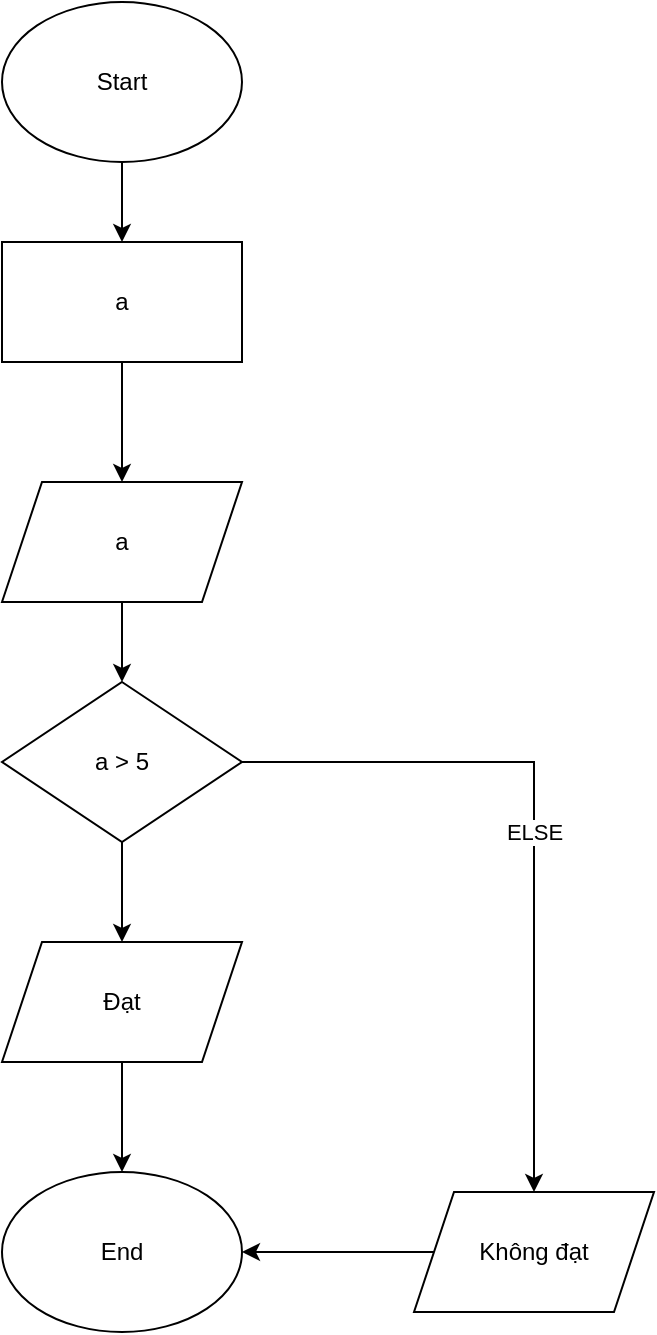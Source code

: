 <mxfile version="25.0.3">
  <diagram id="C5RBs43oDa-KdzZeNtuy" name="Page-1">
    <mxGraphModel dx="1050" dy="557" grid="1" gridSize="10" guides="1" tooltips="1" connect="1" arrows="1" fold="1" page="1" pageScale="1" pageWidth="827" pageHeight="1169" math="0" shadow="0">
      <root>
        <mxCell id="WIyWlLk6GJQsqaUBKTNV-0" />
        <mxCell id="WIyWlLk6GJQsqaUBKTNV-1" parent="WIyWlLk6GJQsqaUBKTNV-0" />
        <mxCell id="32ry2aj6ZUH-sRgtjtfR-2" value="" style="edgeStyle=orthogonalEdgeStyle;rounded=0;orthogonalLoop=1;jettySize=auto;html=1;" edge="1" parent="WIyWlLk6GJQsqaUBKTNV-1" source="32ry2aj6ZUH-sRgtjtfR-0" target="32ry2aj6ZUH-sRgtjtfR-1">
          <mxGeometry relative="1" as="geometry" />
        </mxCell>
        <mxCell id="32ry2aj6ZUH-sRgtjtfR-0" value="Start" style="ellipse;whiteSpace=wrap;html=1;" vertex="1" parent="WIyWlLk6GJQsqaUBKTNV-1">
          <mxGeometry x="354" width="120" height="80" as="geometry" />
        </mxCell>
        <mxCell id="32ry2aj6ZUH-sRgtjtfR-4" value="" style="edgeStyle=orthogonalEdgeStyle;rounded=0;orthogonalLoop=1;jettySize=auto;html=1;" edge="1" parent="WIyWlLk6GJQsqaUBKTNV-1" source="32ry2aj6ZUH-sRgtjtfR-1" target="32ry2aj6ZUH-sRgtjtfR-3">
          <mxGeometry relative="1" as="geometry" />
        </mxCell>
        <mxCell id="32ry2aj6ZUH-sRgtjtfR-1" value="a" style="rounded=0;whiteSpace=wrap;html=1;" vertex="1" parent="WIyWlLk6GJQsqaUBKTNV-1">
          <mxGeometry x="354" y="120" width="120" height="60" as="geometry" />
        </mxCell>
        <mxCell id="32ry2aj6ZUH-sRgtjtfR-6" value="" style="edgeStyle=orthogonalEdgeStyle;rounded=0;orthogonalLoop=1;jettySize=auto;html=1;" edge="1" parent="WIyWlLk6GJQsqaUBKTNV-1" source="32ry2aj6ZUH-sRgtjtfR-3" target="32ry2aj6ZUH-sRgtjtfR-5">
          <mxGeometry relative="1" as="geometry" />
        </mxCell>
        <mxCell id="32ry2aj6ZUH-sRgtjtfR-3" value="a" style="shape=parallelogram;perimeter=parallelogramPerimeter;whiteSpace=wrap;html=1;fixedSize=1;" vertex="1" parent="WIyWlLk6GJQsqaUBKTNV-1">
          <mxGeometry x="354" y="240" width="120" height="60" as="geometry" />
        </mxCell>
        <mxCell id="32ry2aj6ZUH-sRgtjtfR-8" value="" style="edgeStyle=orthogonalEdgeStyle;rounded=0;orthogonalLoop=1;jettySize=auto;html=1;" edge="1" parent="WIyWlLk6GJQsqaUBKTNV-1" source="32ry2aj6ZUH-sRgtjtfR-5" target="32ry2aj6ZUH-sRgtjtfR-7">
          <mxGeometry relative="1" as="geometry" />
        </mxCell>
        <mxCell id="32ry2aj6ZUH-sRgtjtfR-12" value="ELSE" style="edgeStyle=orthogonalEdgeStyle;rounded=0;orthogonalLoop=1;jettySize=auto;html=1;" edge="1" parent="WIyWlLk6GJQsqaUBKTNV-1" source="32ry2aj6ZUH-sRgtjtfR-5" target="32ry2aj6ZUH-sRgtjtfR-11">
          <mxGeometry relative="1" as="geometry" />
        </mxCell>
        <mxCell id="32ry2aj6ZUH-sRgtjtfR-5" value="a &amp;gt; 5" style="rhombus;whiteSpace=wrap;html=1;" vertex="1" parent="WIyWlLk6GJQsqaUBKTNV-1">
          <mxGeometry x="354" y="340" width="120" height="80" as="geometry" />
        </mxCell>
        <mxCell id="32ry2aj6ZUH-sRgtjtfR-10" value="" style="edgeStyle=orthogonalEdgeStyle;rounded=0;orthogonalLoop=1;jettySize=auto;html=1;" edge="1" parent="WIyWlLk6GJQsqaUBKTNV-1" source="32ry2aj6ZUH-sRgtjtfR-7" target="32ry2aj6ZUH-sRgtjtfR-9">
          <mxGeometry relative="1" as="geometry" />
        </mxCell>
        <mxCell id="32ry2aj6ZUH-sRgtjtfR-7" value="Đạt" style="shape=parallelogram;perimeter=parallelogramPerimeter;whiteSpace=wrap;html=1;fixedSize=1;" vertex="1" parent="WIyWlLk6GJQsqaUBKTNV-1">
          <mxGeometry x="354" y="470" width="120" height="60" as="geometry" />
        </mxCell>
        <mxCell id="32ry2aj6ZUH-sRgtjtfR-9" value="End" style="ellipse;whiteSpace=wrap;html=1;" vertex="1" parent="WIyWlLk6GJQsqaUBKTNV-1">
          <mxGeometry x="354" y="585" width="120" height="80" as="geometry" />
        </mxCell>
        <mxCell id="32ry2aj6ZUH-sRgtjtfR-13" value="" style="edgeStyle=orthogonalEdgeStyle;rounded=0;orthogonalLoop=1;jettySize=auto;html=1;" edge="1" parent="WIyWlLk6GJQsqaUBKTNV-1" source="32ry2aj6ZUH-sRgtjtfR-11" target="32ry2aj6ZUH-sRgtjtfR-9">
          <mxGeometry relative="1" as="geometry" />
        </mxCell>
        <mxCell id="32ry2aj6ZUH-sRgtjtfR-11" value="Không đạt" style="shape=parallelogram;perimeter=parallelogramPerimeter;whiteSpace=wrap;html=1;fixedSize=1;" vertex="1" parent="WIyWlLk6GJQsqaUBKTNV-1">
          <mxGeometry x="560" y="595" width="120" height="60" as="geometry" />
        </mxCell>
      </root>
    </mxGraphModel>
  </diagram>
</mxfile>
